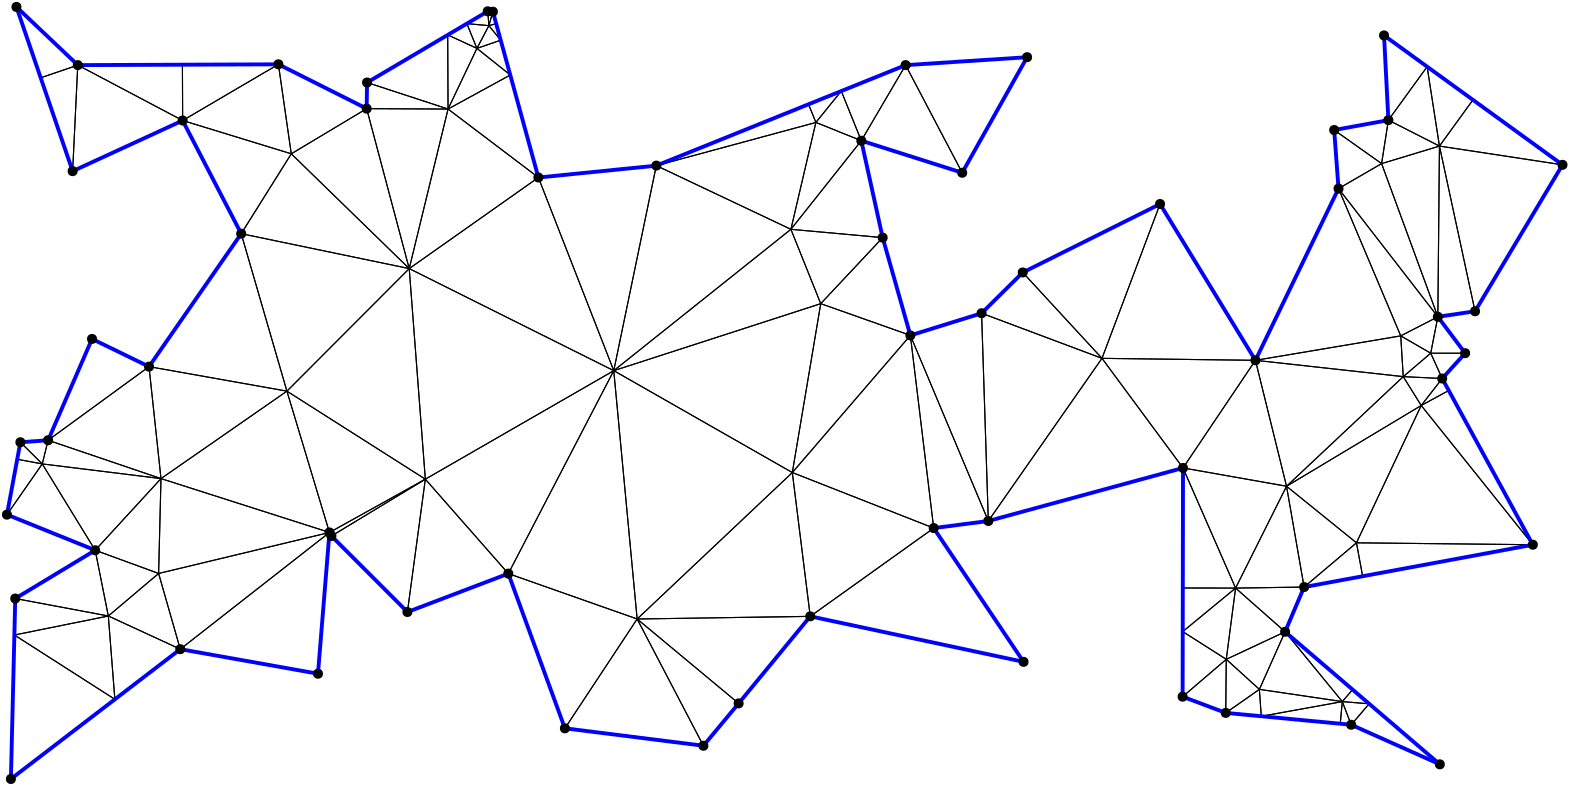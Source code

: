 <?xml version="1.0"?>
<!DOCTYPE ipe SYSTEM "ipe.dtd">
<ipe version="70218" creator="Ipe 7.2.24">
<info created="D:20221020151441" modified="D:20221020151441"/>
<ipestyle name="basic">
<symbol name="mark/disk(sx)" transformations="translations">
<path fill="sym-stroke">
0.6 0 0 0.6 0 0 e
</path>
</symbol>
<anglesize name="22.5 deg" value="22.5"/>
<anglesize name="30 deg" value="30"/>
<anglesize name="45 deg" value="45"/>
<anglesize name="60 deg" value="60"/>
<anglesize name="90 deg" value="90"/>
<arrowsize name="large" value="10"/>
<arrowsize name="small" value="5"/>
<arrowsize name="tiny" value="3"/>
<color name="blue" value="0 0 1"/>
<color name="gray" value="0.745"/>
<color name="green" value="0 1 0"/>
<color name="red" value="1 0 0"/>
<color name="pink" value="1 0.753 0.796"/>
<pen name="heavier" value="0.8"/>
<pen name="fat" value="1.4"/>
<pen name="ultrafat" value="2"/>
<gridsize name="16 pts (~6 mm)" value="16"/>
<gridsize name="32 pts (~12 mm)" value="32"/>
<gridsize name="4 pts" value="4"/>
<gridsize name="8 pts (~3 mm)" value="8"/>
<opacity name="10%" value="0.1"/>
<opacity name="25%" value="0.25"/>
<opacity name="50%" value="0.5"/>
<opacity name="75%" value="0.75"/>
<symbolsize name="large" value="5"/>
<symbolsize name="small" value="2"/>
<symbolsize name="tiny" value="1.1"/>
<textsize name="huge" value="\huge"/>
<textsize name="large" value="\large"/>
<textsize name="small" value="\small"/>
<textsize name="tiny" value="	iny"/>
<tiling name="falling" angle="-60" step="4" width="1"/>
<tiling name="rising" angle="30" step="4" width="1"/>
</ipestyle>
<page>
<layer name="hull"/>
<layer name="constraints"/>
<layer name="triangulation"/>
<layer name="obtuse"/>
<layer name="blub"/>
<layer name="problems"/>
<view layers="hull constraints triangulation obtuse blub" active="triangulation"/>
<path layer="triangulation" stroke="black">
160.819 455.737 m 
116.789 411.619 l 
</path>
<path layer="triangulation" stroke="black">
116.789 411.619 m 
166.621 379.928 l 
</path>
<path layer="triangulation" stroke="black">
166.621 379.928 m 
160.819 455.737 l 
</path>
<path layer="triangulation" stroke="black">
166.621 379.928 m 
160.167 332.117 l 
</path>
<path layer="triangulation" stroke="black">
160.167 332.117 m 
196.494 345.935 l 
</path>
<path layer="triangulation" stroke="black">
196.494 345.935 m 
166.621 379.928 l 
</path>
<path layer="triangulation" stroke="black">
28.7182 385.421 m 
30.8156 393.944 l 
</path>
<path layer="triangulation" stroke="black">
30.8156 393.944 m 
20.8436 393.231 l 
</path>
<path layer="triangulation" stroke="black">
20.8436 393.231 m 
28.7182 385.421 l 
</path>
<path layer="triangulation" stroke="black">
166.621 379.928 m 
132.815 359.469 l 
</path>
<path layer="triangulation" stroke="black">
132.815 359.469 m 
160.167 332.117 l 
</path>
<path layer="triangulation" stroke="black">
160.167 332.117 m 
166.621 379.928 l 
</path>
<path layer="triangulation" stroke="black">
234.453 418.996 m 
207.32 488.535 l 
</path>
<path layer="triangulation" stroke="black">
207.32 488.535 m 
160.819 455.737 l 
</path>
<path layer="triangulation" stroke="black">
160.819 455.737 m 
234.453 418.996 l 
</path>
<path layer="triangulation" stroke="black">
116.789 411.619 m 
67.1422 420.441 l 
</path>
<path layer="triangulation" stroke="black">
67.1422 420.441 m 
71.4524 380.138 l 
</path>
<path layer="triangulation" stroke="black">
71.4524 380.138 m 
116.789 411.619 l 
</path>
<path layer="triangulation" stroke="black">
79.2511 509.049 m 
100.335 468.306 l 
</path>
<path layer="triangulation" stroke="black">
100.335 468.306 m 
118.356 497.064 l 
</path>
<path layer="triangulation" stroke="black">
118.356 497.064 m 
79.2511 509.049 l 
</path>
<path layer="triangulation" stroke="black">
439.281 325.058 m 
454.956 315.083 l 
</path>
<path layer="triangulation" stroke="black">
454.956 315.083 m 
458.311 340.723 l 
</path>
<path layer="triangulation" stroke="black">
458.311 340.723 m 
439.281 325.058 l 
</path>
<path layer="triangulation" stroke="black">
266.725 283.966 m 
242.873 329.595 l 
</path>
<path layer="triangulation" stroke="black">
242.873 329.595 m 
216.865 290.235 l 
</path>
<path layer="triangulation" stroke="black">
216.865 290.235 m 
266.725 283.966 l 
</path>
<path layer="triangulation" stroke="black">
525.136 406.458 m 
535.042 411.859 l 
</path>
<path layer="triangulation" stroke="black">
535.042 411.859 m 
532.693 416.167 l 
</path>
<path layer="triangulation" stroke="black">
532.693 416.167 m 
525.136 406.458 l 
</path>
<path layer="triangulation" stroke="black">
482.975 341.092 m 
476.651 377.382 l 
</path>
<path layer="triangulation" stroke="black">
476.651 377.382 m 
458.311 340.723 l 
</path>
<path layer="triangulation" stroke="black">
458.311 340.723 m 
482.975 341.092 l 
</path>
<path layer="triangulation" stroke="black">
510.874 493.535 m 
493.802 505.63 l 
</path>
<path layer="triangulation" stroke="black">
493.802 505.63 m 
495.369 484.546 l 
</path>
<path layer="triangulation" stroke="black">
495.369 484.546 m 
510.874 493.535 l 
</path>
<path layer="triangulation" stroke="black">
298.226 469.878 m 
331.258 466.882 l 
</path>
<path layer="triangulation" stroke="black">
331.258 466.882 m 
323.566 501.784 l 
</path>
<path layer="triangulation" stroke="black">
323.566 501.784 m 
298.226 469.878 l 
</path>
<path layer="triangulation" stroke="black">
410.213 423.429 m 
465.453 422.72 l 
</path>
<path layer="triangulation" stroke="black">
465.453 422.72 m 
431.121 478.991 l 
</path>
<path layer="triangulation" stroke="black">
431.121 478.991 m 
410.213 423.429 l 
</path>
<path layer="triangulation" stroke="black">
266.725 283.966 m 
279.404 299.209 l 
</path>
<path layer="triangulation" stroke="black">
279.404 299.209 m 
242.873 329.595 l 
</path>
<path layer="triangulation" stroke="black">
242.873 329.595 m 
266.725 283.966 l 
</path>
<path layer="triangulation" stroke="black">
518.668 416.844 m 
532.693 416.167 l 
</path>
<path layer="triangulation" stroke="black">
532.693 416.167 m 
528.559 425.281 l 
</path>
<path layer="triangulation" stroke="black">
528.559 425.281 m 
518.668 416.844 l 
</path>
<path layer="triangulation" stroke="black">
349.635 362.318 m 
305.189 330.55 l 
</path>
<path layer="triangulation" stroke="black">
305.189 330.55 m 
381.973 314.167 l 
</path>
<path layer="triangulation" stroke="black">
381.973 314.167 m 
349.635 362.318 l 
</path>
<path layer="triangulation" stroke="black">
234.453 418.996 m 
196.494 345.935 l 
</path>
<path layer="triangulation" stroke="black">
196.494 345.935 m 
242.873 329.595 l 
</path>
<path layer="triangulation" stroke="black">
242.873 329.595 m 
234.453 418.996 l 
</path>
<path layer="triangulation" stroke="black">
18.6749 323.833 m 
52.4961 330.675 l 
</path>
<path layer="triangulation" stroke="black">
52.4961 330.675 m 
18.9916 336.961 l 
</path>
<path layer="triangulation" stroke="black">
18.9916 336.961 m 
18.6749 323.833 l 
</path>
<path layer="triangulation" stroke="black">
70.6032 345.987 m 
132.103 360.751 l 
</path>
<path layer="triangulation" stroke="black">
132.103 360.751 m 
71.4524 380.138 l 
</path>
<path layer="triangulation" stroke="black">
71.4524 380.138 m 
70.6032 345.987 l 
</path>
<path layer="triangulation" stroke="black">
19.7036 387.095 m 
28.7182 385.421 l 
</path>
<path layer="triangulation" stroke="black">
28.7182 385.421 m 
20.8436 393.231 l 
</path>
<path layer="triangulation" stroke="black">
20.8436 393.231 m 
19.7036 387.095 l 
</path>
<path layer="triangulation" stroke="black">
71.4524 380.138 m 
132.103 360.751 l 
</path>
<path layer="triangulation" stroke="black">
132.103 360.751 m 
116.789 411.619 l 
</path>
<path layer="triangulation" stroke="black">
116.789 411.619 m 
71.4524 380.138 l 
</path>
<path layer="triangulation" stroke="black">
28.1477 524.424 m 
39.6479 490.815 l 
</path>
<path layer="triangulation" stroke="black">
39.6479 490.815 m 
41.4999 528.993 l 
</path>
<path layer="triangulation" stroke="black">
41.4999 528.993 m 
28.1477 524.424 l 
</path>
<path layer="triangulation" stroke="black">
30.8156 393.944 m 
28.7182 385.421 l 
</path>
<path layer="triangulation" stroke="black">
28.7182 385.421 m 
71.4524 380.138 l 
</path>
<path layer="triangulation" stroke="black">
71.4524 380.138 m 
30.8156 393.944 l 
</path>
<path layer="triangulation" stroke="black">
46.6283 430.413 m 
30.8156 393.944 l 
</path>
<path layer="triangulation" stroke="black">
30.8156 393.944 m 
67.1422 420.441 l 
</path>
<path layer="triangulation" stroke="black">
67.1422 420.441 m 
46.6283 430.413 l 
</path>
<path layer="triangulation" stroke="black">
19.419 549.934 m 
28.1477 524.424 l 
</path>
<path layer="triangulation" stroke="black">
28.1477 524.424 m 
41.4999 528.993 l 
</path>
<path layer="triangulation" stroke="black">
41.4999 528.993 m 
19.419 549.934 l 
</path>
<path layer="triangulation" stroke="black">
39.6479 490.815 m 
79.2511 509.049 l 
</path>
<path layer="triangulation" stroke="black">
79.2511 509.049 m 
41.4999 528.993 l 
</path>
<path layer="triangulation" stroke="black">
41.4999 528.993 m 
39.6479 490.815 l 
</path>
<path layer="triangulation" stroke="black">
181.566 543.93 m 
174.672 539.861 l 
</path>
<path layer="triangulation" stroke="black">
174.672 539.861 m 
185.186 535.019 l 
</path>
<path layer="triangulation" stroke="black">
185.186 535.019 m 
181.566 543.93 l 
</path>
<path layer="triangulation" stroke="black">
79.1718 529.142 m 
79.2511 509.049 l 
</path>
<path layer="triangulation" stroke="black">
79.2511 509.049 m 
113.726 529.278 l 
</path>
<path layer="triangulation" stroke="black">
113.726 529.278 m 
79.1718 529.142 l 
</path>
<path layer="triangulation" stroke="black">
118.356 497.064 m 
113.726 529.278 l 
</path>
<path layer="triangulation" stroke="black">
113.726 529.278 m 
79.2511 509.049 l 
</path>
<path layer="triangulation" stroke="black">
79.2511 509.049 m 
118.356 497.064 l 
</path>
<path layer="triangulation" stroke="black">
189.086 548.367 m 
181.566 543.93 l 
</path>
<path layer="triangulation" stroke="black">
181.566 543.93 m 
189.503 543.203 l 
</path>
<path layer="triangulation" stroke="black">
189.503 543.203 m 
189.086 548.367 l 
</path>
<path layer="triangulation" stroke="black">
189.503 543.203 m 
192.119 543.921 l 
</path>
<path layer="triangulation" stroke="black">
192.119 543.921 m 
190.938 548.225 l 
</path>
<path layer="triangulation" stroke="black">
190.938 548.225 m 
189.503 543.203 l 
</path>
<path layer="triangulation" stroke="black">
118.356 497.064 m 
160.819 455.737 l 
</path>
<path layer="triangulation" stroke="black">
160.819 455.737 m 
145.494 513.323 l 
</path>
<path layer="triangulation" stroke="black">
145.494 513.323 m 
118.356 497.064 l 
</path>
<path layer="triangulation" stroke="black">
242.873 329.595 m 
305.189 330.55 l 
</path>
<path layer="triangulation" stroke="black">
305.189 330.55 m 
298.734 382.314 l 
</path>
<path layer="triangulation" stroke="black">
298.734 382.314 m 
242.873 329.595 l 
</path>
<path layer="triangulation" stroke="black">
369.294 364.882 m 
410.213 423.429 l 
</path>
<path layer="triangulation" stroke="black">
410.213 423.429 m 
366.873 439.672 l 
</path>
<path layer="triangulation" stroke="black">
366.873 439.672 m 
369.294 364.882 l 
</path>
<path layer="triangulation" stroke="black">
307.215 508.355 m 
304.574 514.904 l 
</path>
<path layer="triangulation" stroke="black">
304.574 514.904 m 
249.773 492.809 l 
</path>
<path layer="triangulation" stroke="black">
249.773 492.809 m 
307.215 508.355 l 
</path>
<path layer="triangulation" stroke="black">
339.521 528.993 m 
323.566 501.784 l 
</path>
<path layer="triangulation" stroke="black">
323.566 501.784 m 
359.892 490.245 l 
</path>
<path layer="triangulation" stroke="black">
359.892 490.245 m 
339.521 528.993 l 
</path>
<path layer="triangulation" stroke="black">
307.215 508.355 m 
249.773 492.809 l 
</path>
<path layer="triangulation" stroke="black">
249.773 492.809 m 
298.226 469.878 l 
</path>
<path layer="triangulation" stroke="black">
298.226 469.878 m 
307.215 508.355 l 
</path>
<path layer="triangulation" stroke="black">
339.521 528.993 m 
359.892 490.245 l 
</path>
<path layer="triangulation" stroke="black">
359.892 490.245 m 
383.255 531.842 l 
</path>
<path layer="triangulation" stroke="black">
383.255 531.842 m 
339.521 528.993 l 
</path>
<path layer="triangulation" stroke="black">
510.874 493.535 m 
513.319 509.192 l 
</path>
<path layer="triangulation" stroke="black">
513.319 509.192 m 
493.802 505.63 l 
</path>
<path layer="triangulation" stroke="black">
493.802 505.63 m 
510.874 493.535 l 
</path>
<path layer="triangulation" stroke="black">
431.121 478.991 m 
381.688 454.345 l 
</path>
<path layer="triangulation" stroke="black">
381.688 454.345 m 
410.213 423.429 l 
</path>
<path layer="triangulation" stroke="black">
410.213 423.429 m 
431.121 478.991 l 
</path>
<path layer="triangulation" stroke="black">
527.266 528.428 m 
513.319 509.192 l 
</path>
<path layer="triangulation" stroke="black">
513.319 509.192 m 
531.7 499.843 l 
</path>
<path layer="triangulation" stroke="black">
531.7 499.843 m 
527.266 528.428 l 
</path>
<path layer="triangulation" stroke="black">
528.559 425.281 m 
532.693 416.167 l 
</path>
<path layer="triangulation" stroke="black">
532.693 416.167 m 
540.955 425.284 l 
</path>
<path layer="triangulation" stroke="black">
540.955 425.284 m 
528.559 425.281 l 
</path>
<path layer="triangulation" stroke="black">
517.766 431.522 m 
495.369 484.546 l 
</path>
<path layer="triangulation" stroke="black">
495.369 484.546 m 
465.453 422.72 l 
</path>
<path layer="triangulation" stroke="black">
465.453 422.72 m 
517.766 431.522 l 
</path>
<path layer="triangulation" stroke="black">
531.7 499.843 m 
513.319 509.192 l 
</path>
<path layer="triangulation" stroke="black">
513.319 509.192 m 
510.874 493.535 l 
</path>
<path layer="triangulation" stroke="black">
510.874 493.535 m 
531.7 499.843 l 
</path>
<path layer="triangulation" stroke="black">
540.955 425.284 m 
531.126 438.39 l 
</path>
<path layer="triangulation" stroke="black">
531.126 438.39 m 
528.559 425.281 l 
</path>
<path layer="triangulation" stroke="black">
528.559 425.281 m 
540.955 425.284 l 
</path>
<path layer="triangulation" stroke="black">
544.517 440.385 m 
531.7 499.843 l 
</path>
<path layer="triangulation" stroke="black">
531.7 499.843 m 
531.126 438.39 l 
</path>
<path layer="triangulation" stroke="black">
531.126 438.39 m 
544.517 440.385 l 
</path>
<path layer="triangulation" stroke="black">
439.383 383.972 m 
410.213 423.429 l 
</path>
<path layer="triangulation" stroke="black">
410.213 423.429 m 
369.294 364.882 l 
</path>
<path layer="triangulation" stroke="black">
369.294 364.882 m 
439.383 383.972 l 
</path>
<path layer="triangulation" stroke="black">
366.873 439.672 m 
341.23 431.695 l 
</path>
<path layer="triangulation" stroke="black">
341.23 431.695 m 
369.294 364.882 l 
</path>
<path layer="triangulation" stroke="black">
369.294 364.882 m 
366.873 439.672 l 
</path>
<path layer="triangulation" stroke="black">
234.453 418.996 m 
298.226 469.878 l 
</path>
<path layer="triangulation" stroke="black">
298.226 469.878 m 
249.773 492.809 l 
</path>
<path layer="triangulation" stroke="black">
249.773 492.809 m 
234.453 418.996 l 
</path>
<path layer="triangulation" stroke="black">
369.294 364.882 m 
341.23 431.695 l 
</path>
<path layer="triangulation" stroke="black">
341.23 431.695 m 
349.635 362.318 l 
</path>
<path layer="triangulation" stroke="black">
349.635 362.318 m 
369.294 364.882 l 
</path>
<path layer="triangulation" stroke="black">
454.956 315.083 m 
476.137 324.994 l 
</path>
<path layer="triangulation" stroke="black">
476.137 324.994 m 
458.311 340.723 l 
</path>
<path layer="triangulation" stroke="black">
458.311 340.723 m 
454.956 315.083 l 
</path>
<path layer="triangulation" stroke="black">
504.051 344.993 m 
565.316 356.335 l 
</path>
<path layer="triangulation" stroke="black">
565.316 356.335 m 
501.824 357.02 l 
</path>
<path layer="triangulation" stroke="black">
501.824 357.02 m 
504.051 344.993 l 
</path>
<path layer="triangulation" stroke="black">
454.769 295.79 m 
466.875 304.257 l 
</path>
<path layer="triangulation" stroke="black">
466.875 304.257 m 
454.956 315.083 l 
</path>
<path layer="triangulation" stroke="black">
454.956 315.083 m 
454.769 295.79 l 
</path>
<path layer="triangulation" stroke="black">
341.23 431.695 m 
308.965 443.117 l 
</path>
<path layer="triangulation" stroke="black">
308.965 443.117 m 
298.734 382.314 l 
</path>
<path layer="triangulation" stroke="black">
298.734 382.314 m 
341.23 431.695 l 
</path>
<path layer="triangulation" stroke="black">
242.873 329.595 m 
279.404 299.209 l 
</path>
<path layer="triangulation" stroke="black">
279.404 299.209 m 
305.189 330.55 l 
</path>
<path layer="triangulation" stroke="black">
305.189 330.55 m 
242.873 329.595 l 
</path>
<path layer="triangulation" stroke="black">
439.383 383.972 m 
458.311 340.723 l 
</path>
<path layer="triangulation" stroke="black">
458.311 340.723 m 
476.651 377.382 l 
</path>
<path layer="triangulation" stroke="black">
476.651 377.382 m 
439.383 383.972 l 
</path>
<path layer="triangulation" stroke="black">
506.398 299.068 m 
499.928 291.517 l 
</path>
<path layer="triangulation" stroke="black">
499.928 291.517 m 
531.838 277.271 l 
</path>
<path layer="triangulation" stroke="black">
531.838 277.271 m 
506.398 299.068 l 
</path>
<path layer="triangulation" stroke="black">
30.8156 393.944 m 
71.4524 380.138 l 
</path>
<path layer="triangulation" stroke="black">
71.4524 380.138 m 
67.1422 420.441 l 
</path>
<path layer="triangulation" stroke="black">
67.1422 420.441 m 
30.8156 393.944 l 
</path>
<path layer="triangulation" stroke="black">
52.4961 330.675 m 
18.6749 323.833 l 
</path>
<path layer="triangulation" stroke="black">
18.6749 323.833 m 
54.8497 300.681 l 
</path>
<path layer="triangulation" stroke="black">
54.8497 300.681 m 
52.4961 330.675 l 
</path>
<path layer="triangulation" stroke="black">
52.4961 330.675 m 
54.8497 300.681 l 
</path>
<path layer="triangulation" stroke="black">
54.8497 300.681 m 
78.3963 318.726 l 
</path>
<path layer="triangulation" stroke="black">
78.3963 318.726 m 
52.4961 330.675 l 
</path>
<path layer="triangulation" stroke="black">
18.6749 323.833 m 
17.4246 272 l 
</path>
<path layer="triangulation" stroke="black">
17.4246 272 m 
54.8497 300.681 l 
</path>
<path layer="triangulation" stroke="black">
54.8497 300.681 m 
18.6749 323.833 l 
</path>
<path layer="triangulation" stroke="black">
16 367.162 m 
28.7182 385.421 l 
</path>
<path layer="triangulation" stroke="black">
28.7182 385.421 m 
19.7036 387.095 l 
</path>
<path layer="triangulation" stroke="black">
19.7036 387.095 m 
16 367.162 l 
</path>
<path layer="triangulation" stroke="black">
207.32 488.535 m 
234.453 418.996 l 
</path>
<path layer="triangulation" stroke="black">
234.453 418.996 m 
249.773 492.809 l 
</path>
<path layer="triangulation" stroke="black">
249.773 492.809 m 
207.32 488.535 l 
</path>
<path layer="triangulation" stroke="black">
308.965 443.117 m 
331.258 466.882 l 
</path>
<path layer="triangulation" stroke="black">
331.258 466.882 m 
298.226 469.878 l 
</path>
<path layer="triangulation" stroke="black">
298.226 469.878 m 
308.965 443.117 l 
</path>
<path layer="triangulation" stroke="black">
145.494 513.323 m 
174.797 513.177 l 
</path>
<path layer="triangulation" stroke="black">
174.797 513.177 m 
145.636 522.725 l 
</path>
<path layer="triangulation" stroke="black">
145.636 522.725 m 
145.494 513.323 l 
</path>
<path layer="triangulation" stroke="black">
531.126 438.39 m 
510.874 493.535 l 
</path>
<path layer="triangulation" stroke="black">
510.874 493.535 m 
495.369 484.546 l 
</path>
<path layer="triangulation" stroke="black">
495.369 484.546 m 
531.126 438.39 l 
</path>
<path layer="triangulation" stroke="black">
544.517 440.385 m 
576 493.094 l 
</path>
<path layer="triangulation" stroke="black">
576 493.094 m 
531.7 499.843 l 
</path>
<path layer="triangulation" stroke="black">
531.7 499.843 m 
544.517 440.385 l 
</path>
<path layer="triangulation" stroke="black">
511.752 539.677 m 
513.319 509.192 l 
</path>
<path layer="triangulation" stroke="black">
513.319 509.192 m 
527.266 528.428 l 
</path>
<path layer="triangulation" stroke="black">
527.266 528.428 m 
511.752 539.677 l 
</path>
<path layer="triangulation" stroke="black">
339.521 528.993 m 
316.36 519.655 l 
</path>
<path layer="triangulation" stroke="black">
316.36 519.655 m 
323.566 501.784 l 
</path>
<path layer="triangulation" stroke="black">
323.566 501.784 m 
339.521 528.993 l 
</path>
<path layer="triangulation" stroke="black">
349.635 362.318 m 
341.23 431.695 l 
</path>
<path layer="triangulation" stroke="black">
341.23 431.695 m 
298.734 382.314 l 
</path>
<path layer="triangulation" stroke="black">
298.734 382.314 m 
349.635 362.318 l 
</path>
<path layer="triangulation" stroke="black">
341.23 431.695 m 
331.258 466.882 l 
</path>
<path layer="triangulation" stroke="black">
331.258 466.882 m 
308.965 443.117 l 
</path>
<path layer="triangulation" stroke="black">
308.965 443.117 m 
341.23 431.695 l 
</path>
<path layer="triangulation" stroke="black">
495.369 484.546 m 
517.766 431.522 l 
</path>
<path layer="triangulation" stroke="black">
517.766 431.522 m 
531.126 438.39 l 
</path>
<path layer="triangulation" stroke="black">
531.126 438.39 m 
495.369 484.546 l 
</path>
<path layer="triangulation" stroke="black">
465.453 422.72 m 
476.651 377.382 l 
</path>
<path layer="triangulation" stroke="black">
476.651 377.382 m 
518.668 416.844 l 
</path>
<path layer="triangulation" stroke="black">
518.668 416.844 m 
465.453 422.72 l 
</path>
<path layer="triangulation" stroke="black">
517.766 431.522 m 
528.559 425.281 l 
</path>
<path layer="triangulation" stroke="black">
528.559 425.281 m 
531.126 438.39 l 
</path>
<path layer="triangulation" stroke="black">
531.126 438.39 m 
517.766 431.522 l 
</path>
<path layer="triangulation" stroke="black">
517.766 431.522 m 
518.668 416.844 l 
</path>
<path layer="triangulation" stroke="black">
518.668 416.844 m 
528.559 425.281 l 
</path>
<path layer="triangulation" stroke="black">
528.559 425.281 m 
517.766 431.522 l 
</path>
<path layer="triangulation" stroke="black">
439.383 383.972 m 
476.651 377.382 l 
</path>
<path layer="triangulation" stroke="black">
476.651 377.382 m 
465.453 422.72 l 
</path>
<path layer="triangulation" stroke="black">
465.453 422.72 m 
439.383 383.972 l 
</path>
<path layer="triangulation" stroke="black">
70.6032 345.987 m 
52.4961 330.675 l 
</path>
<path layer="triangulation" stroke="black">
52.4961 330.675 m 
78.3963 318.726 l 
</path>
<path layer="triangulation" stroke="black">
78.3963 318.726 m 
70.6032 345.987 l 
</path>
<path layer="triangulation" stroke="black">
47.768 354.34 m 
18.9916 336.961 l 
</path>
<path layer="triangulation" stroke="black">
18.9916 336.961 m 
52.4961 330.675 l 
</path>
<path layer="triangulation" stroke="black">
52.4961 330.675 m 
47.768 354.34 l 
</path>
<path layer="triangulation" stroke="black">
47.768 354.34 m 
70.6032 345.987 l 
</path>
<path layer="triangulation" stroke="black">
70.6032 345.987 m 
71.4524 380.138 l 
</path>
<path layer="triangulation" stroke="black">
71.4524 380.138 m 
47.768 354.34 l 
</path>
<path layer="triangulation" stroke="black">
47.768 354.34 m 
52.4961 330.675 l 
</path>
<path layer="triangulation" stroke="black">
52.4961 330.675 m 
70.6032 345.987 l 
</path>
<path layer="triangulation" stroke="black">
70.6032 345.987 m 
47.768 354.34 l 
</path>
<path layer="triangulation" stroke="black">
160.819 455.737 m 
166.621 379.928 l 
</path>
<path layer="triangulation" stroke="black">
166.621 379.928 m 
234.453 418.996 l 
</path>
<path layer="triangulation" stroke="black">
234.453 418.996 m 
160.819 455.737 l 
</path>
<path layer="triangulation" stroke="black">
132.103 360.751 m 
132.815 359.469 l 
</path>
<path layer="triangulation" stroke="black">
132.815 359.469 m 
166.621 379.928 l 
</path>
<path layer="triangulation" stroke="black">
166.621 379.928 m 
132.103 360.751 l 
</path>
<path layer="triangulation" stroke="black">
298.734 382.314 m 
234.453 418.996 l 
</path>
<path layer="triangulation" stroke="black">
234.453 418.996 m 
242.873 329.595 l 
</path>
<path layer="triangulation" stroke="black">
242.873 329.595 m 
298.734 382.314 l 
</path>
<path layer="triangulation" stroke="black">
196.494 345.935 m 
216.865 290.235 l 
</path>
<path layer="triangulation" stroke="black">
216.865 290.235 m 
242.873 329.595 l 
</path>
<path layer="triangulation" stroke="black">
242.873 329.595 m 
196.494 345.935 l 
</path>
<path layer="triangulation" stroke="black">
196.494 345.935 m 
234.453 418.996 l 
</path>
<path layer="triangulation" stroke="black">
234.453 418.996 m 
166.621 379.928 l 
</path>
<path layer="triangulation" stroke="black">
166.621 379.928 m 
196.494 345.935 l 
</path>
<path layer="triangulation" stroke="black">
308.965 443.117 m 
298.226 469.878 l 
</path>
<path layer="triangulation" stroke="black">
298.226 469.878 m 
234.453 418.996 l 
</path>
<path layer="triangulation" stroke="black">
234.453 418.996 m 
308.965 443.117 l 
</path>
<path layer="triangulation" stroke="black">
349.635 362.318 m 
298.734 382.314 l 
</path>
<path layer="triangulation" stroke="black">
298.734 382.314 m 
305.189 330.55 l 
</path>
<path layer="triangulation" stroke="black">
305.189 330.55 m 
349.635 362.318 l 
</path>
<path layer="triangulation" stroke="black">
308.965 443.117 m 
234.453 418.996 l 
</path>
<path layer="triangulation" stroke="black">
234.453 418.996 m 
298.734 382.314 l 
</path>
<path layer="triangulation" stroke="black">
298.734 382.314 m 
308.965 443.117 l 
</path>
<path layer="triangulation" stroke="black">
174.797 513.177 m 
160.819 455.737 l 
</path>
<path layer="triangulation" stroke="black">
160.819 455.737 m 
207.32 488.535 l 
</path>
<path layer="triangulation" stroke="black">
207.32 488.535 m 
174.797 513.177 l 
</path>
<path layer="triangulation" stroke="black">
100.335 468.306 m 
67.1422 420.441 l 
</path>
<path layer="triangulation" stroke="black">
67.1422 420.441 m 
116.789 411.619 l 
</path>
<path layer="triangulation" stroke="black">
116.789 411.619 m 
100.335 468.306 l 
</path>
<path layer="triangulation" stroke="black">
166.621 379.928 m 
116.789 411.619 l 
</path>
<path layer="triangulation" stroke="black">
116.789 411.619 m 
132.103 360.751 l 
</path>
<path layer="triangulation" stroke="black">
132.103 360.751 m 
166.621 379.928 l 
</path>
<path layer="triangulation" stroke="black">
160.819 455.737 m 
100.335 468.306 l 
</path>
<path layer="triangulation" stroke="black">
100.335 468.306 m 
116.789 411.619 l 
</path>
<path layer="triangulation" stroke="black">
116.789 411.619 m 
160.819 455.737 l 
</path>
<path layer="triangulation" stroke="black">
47.768 354.34 m 
28.7182 385.421 l 
</path>
<path layer="triangulation" stroke="black">
28.7182 385.421 m 
16 367.162 l 
</path>
<path layer="triangulation" stroke="black">
16 367.162 m 
47.768 354.34 l 
</path>
<path layer="triangulation" stroke="black">
47.768 354.34 m 
71.4524 380.138 l 
</path>
<path layer="triangulation" stroke="black">
71.4524 380.138 m 
28.7182 385.421 l 
</path>
<path layer="triangulation" stroke="black">
28.7182 385.421 m 
47.768 354.34 l 
</path>
<path layer="triangulation" stroke="black">
160.819 455.737 m 
118.356 497.064 l 
</path>
<path layer="triangulation" stroke="black">
118.356 497.064 m 
100.335 468.306 l 
</path>
<path layer="triangulation" stroke="black">
100.335 468.306 m 
160.819 455.737 l 
</path>
<path layer="triangulation" stroke="black">
145.494 513.323 m 
113.726 529.278 l 
</path>
<path layer="triangulation" stroke="black">
113.726 529.278 m 
118.356 497.064 l 
</path>
<path layer="triangulation" stroke="black">
118.356 497.064 m 
145.494 513.323 l 
</path>
<path layer="triangulation" stroke="black">
160.819 455.737 m 
174.797 513.177 l 
</path>
<path layer="triangulation" stroke="black">
174.797 513.177 m 
145.494 513.323 l 
</path>
<path layer="triangulation" stroke="black">
145.494 513.323 m 
160.819 455.737 l 
</path>
<path layer="triangulation" stroke="black">
193.753 537.966 m 
192.119 543.921 l 
</path>
<path layer="triangulation" stroke="black">
192.119 543.921 m 
189.503 543.203 l 
</path>
<path layer="triangulation" stroke="black">
189.503 543.203 m 
193.753 537.966 l 
</path>
<path layer="triangulation" stroke="black">
174.797 513.177 m 
174.672 539.861 l 
</path>
<path layer="triangulation" stroke="black">
174.672 539.861 m 
145.636 522.725 l 
</path>
<path layer="triangulation" stroke="black">
145.636 522.725 m 
174.797 513.177 l 
</path>
<path layer="triangulation" stroke="black">
41.4999 528.993 m 
79.2511 509.049 l 
</path>
<path layer="triangulation" stroke="black">
79.2511 509.049 m 
79.1718 529.142 l 
</path>
<path layer="triangulation" stroke="black">
79.1718 529.142 m 
41.4999 528.993 l 
</path>
<path layer="triangulation" stroke="black">
190.938 548.225 m 
189.086 548.367 l 
</path>
<path layer="triangulation" stroke="black">
189.086 548.367 m 
189.503 543.203 l 
</path>
<path layer="triangulation" stroke="black">
189.503 543.203 m 
190.938 548.225 l 
</path>
<path layer="triangulation" stroke="black">
185.186 535.019 m 
193.753 537.966 l 
</path>
<path layer="triangulation" stroke="black">
193.753 537.966 m 
189.503 543.203 l 
</path>
<path layer="triangulation" stroke="black">
189.503 543.203 m 
185.186 535.019 l 
</path>
<path layer="triangulation" stroke="black">
181.566 543.93 m 
185.186 535.019 l 
</path>
<path layer="triangulation" stroke="black">
185.186 535.019 m 
189.503 543.203 l 
</path>
<path layer="triangulation" stroke="black">
189.503 543.203 m 
181.566 543.93 l 
</path>
<path layer="triangulation" stroke="black">
197.193 525.435 m 
193.753 537.966 l 
</path>
<path layer="triangulation" stroke="black">
193.753 537.966 m 
185.186 535.019 l 
</path>
<path layer="triangulation" stroke="black">
185.186 535.019 m 
197.193 525.435 l 
</path>
<path layer="triangulation" stroke="black">
174.797 513.177 m 
185.186 535.019 l 
</path>
<path layer="triangulation" stroke="black">
185.186 535.019 m 
174.672 539.861 l 
</path>
<path layer="triangulation" stroke="black">
174.672 539.861 m 
174.797 513.177 l 
</path>
<path layer="triangulation" stroke="black">
174.797 513.177 m 
197.193 525.435 l 
</path>
<path layer="triangulation" stroke="black">
197.193 525.435 m 
185.186 535.019 l 
</path>
<path layer="triangulation" stroke="black">
185.186 535.019 m 
174.797 513.177 l 
</path>
<path layer="triangulation" stroke="black">
207.32 488.535 m 
197.193 525.435 l 
</path>
<path layer="triangulation" stroke="black">
197.193 525.435 m 
174.797 513.177 l 
</path>
<path layer="triangulation" stroke="black">
174.797 513.177 m 
207.32 488.535 l 
</path>
<path layer="triangulation" stroke="black">
482.975 341.092 m 
501.824 357.02 l 
</path>
<path layer="triangulation" stroke="black">
501.824 357.02 m 
476.651 377.382 l 
</path>
<path layer="triangulation" stroke="black">
476.651 377.382 m 
482.975 341.092 l 
</path>
<path layer="triangulation" stroke="black">
482.975 341.092 m 
504.051 344.993 l 
</path>
<path layer="triangulation" stroke="black">
504.051 344.993 m 
501.824 357.02 l 
</path>
<path layer="triangulation" stroke="black">
501.824 357.02 m 
482.975 341.092 l 
</path>
<path layer="triangulation" stroke="black">
366.873 439.672 m 
410.213 423.429 l 
</path>
<path layer="triangulation" stroke="black">
410.213 423.429 m 
381.688 454.345 l 
</path>
<path layer="triangulation" stroke="black">
381.688 454.345 m 
366.873 439.672 l 
</path>
<path layer="triangulation" stroke="black">
439.383 383.972 m 
465.453 422.72 l 
</path>
<path layer="triangulation" stroke="black">
465.453 422.72 m 
410.213 423.429 l 
</path>
<path layer="triangulation" stroke="black">
410.213 423.429 m 
439.383 383.972 l 
</path>
<path layer="triangulation" stroke="black">
323.566 501.784 m 
307.215 508.355 l 
</path>
<path layer="triangulation" stroke="black">
307.215 508.355 m 
298.226 469.878 l 
</path>
<path layer="triangulation" stroke="black">
298.226 469.878 m 
323.566 501.784 l 
</path>
<path layer="triangulation" stroke="black">
323.566 501.784 m 
316.36 519.655 l 
</path>
<path layer="triangulation" stroke="black">
316.36 519.655 m 
307.215 508.355 l 
</path>
<path layer="triangulation" stroke="black">
307.215 508.355 m 
323.566 501.784 l 
</path>
<path layer="triangulation" stroke="black">
307.215 508.355 m 
316.36 519.655 l 
</path>
<path layer="triangulation" stroke="black">
316.36 519.655 m 
304.574 514.904 l 
</path>
<path layer="triangulation" stroke="black">
304.574 514.904 m 
307.215 508.355 l 
</path>
<path layer="triangulation" stroke="black">
531.126 438.39 m 
531.7 499.843 l 
</path>
<path layer="triangulation" stroke="black">
531.7 499.843 m 
510.874 493.535 l 
</path>
<path layer="triangulation" stroke="black">
510.874 493.535 m 
531.126 438.39 l 
</path>
<path layer="triangulation" stroke="black">
543.757 516.472 m 
527.266 528.428 l 
</path>
<path layer="triangulation" stroke="black">
527.266 528.428 m 
531.7 499.843 l 
</path>
<path layer="triangulation" stroke="black">
531.7 499.843 m 
543.757 516.472 l 
</path>
<path layer="triangulation" stroke="black">
576 493.094 m 
543.757 516.472 l 
</path>
<path layer="triangulation" stroke="black">
543.757 516.472 m 
531.7 499.843 l 
</path>
<path layer="triangulation" stroke="black">
531.7 499.843 m 
576 493.094 l 
</path>
<path layer="triangulation" stroke="black">
465.453 422.72 m 
518.668 416.844 l 
</path>
<path layer="triangulation" stroke="black">
518.668 416.844 m 
517.766 431.522 l 
</path>
<path layer="triangulation" stroke="black">
517.766 431.522 m 
465.453 422.72 l 
</path>
<path layer="triangulation" stroke="black">
476.651 377.382 m 
501.824 357.02 l 
</path>
<path layer="triangulation" stroke="black">
501.824 357.02 m 
525.136 406.458 l 
</path>
<path layer="triangulation" stroke="black">
525.136 406.458 m 
476.651 377.382 l 
</path>
<path layer="triangulation" stroke="black">
518.668 416.844 m 
525.136 406.458 l 
</path>
<path layer="triangulation" stroke="black">
525.136 406.458 m 
532.693 416.167 l 
</path>
<path layer="triangulation" stroke="black">
532.693 416.167 m 
518.668 416.844 l 
</path>
<path layer="triangulation" stroke="black">
525.136 406.458 m 
565.316 356.335 l 
</path>
<path layer="triangulation" stroke="black">
565.316 356.335 m 
535.042 411.859 l 
</path>
<path layer="triangulation" stroke="black">
535.042 411.859 m 
525.136 406.458 l 
</path>
<path layer="triangulation" stroke="black">
476.651 377.382 m 
525.136 406.458 l 
</path>
<path layer="triangulation" stroke="black">
525.136 406.458 m 
518.668 416.844 l 
</path>
<path layer="triangulation" stroke="black">
518.668 416.844 m 
476.651 377.382 l 
</path>
<path layer="triangulation" stroke="black">
501.824 357.02 m 
565.316 356.335 l 
</path>
<path layer="triangulation" stroke="black">
565.316 356.335 m 
525.136 406.458 l 
</path>
<path layer="triangulation" stroke="black">
525.136 406.458 m 
501.824 357.02 l 
</path>
<path layer="triangulation" stroke="black">
467.555 294.58 m 
466.875 304.257 l 
</path>
<path layer="triangulation" stroke="black">
466.875 304.257 m 
454.769 295.79 l 
</path>
<path layer="triangulation" stroke="black">
454.769 295.79 m 
467.555 294.58 l 
</path>
<path layer="triangulation" stroke="black">
467.555 294.58 m 
496.735 299.856 l 
</path>
<path layer="triangulation" stroke="black">
496.735 299.856 m 
466.875 304.257 l 
</path>
<path layer="triangulation" stroke="black">
466.875 304.257 m 
467.555 294.58 l 
</path>
<path layer="triangulation" stroke="black">
439.281 325.058 m 
458.311 340.723 l 
</path>
<path layer="triangulation" stroke="black">
458.311 340.723 m 
439.309 340.756 l 
</path>
<path layer="triangulation" stroke="black">
439.309 340.756 m 
439.281 325.058 l 
</path>
<path layer="triangulation" stroke="black">
476.137 324.994 m 
482.975 341.092 l 
</path>
<path layer="triangulation" stroke="black">
482.975 341.092 m 
458.311 340.723 l 
</path>
<path layer="triangulation" stroke="black">
458.311 340.723 m 
476.137 324.994 l 
</path>
<path layer="triangulation" stroke="black">
454.769 295.79 m 
454.956 315.083 l 
</path>
<path layer="triangulation" stroke="black">
454.956 315.083 m 
439.241 301.631 l 
</path>
<path layer="triangulation" stroke="black">
439.241 301.631 m 
454.769 295.79 l 
</path>
<path layer="triangulation" stroke="black">
466.875 304.257 m 
476.137 324.994 l 
</path>
<path layer="triangulation" stroke="black">
476.137 324.994 m 
454.956 315.083 l 
</path>
<path layer="triangulation" stroke="black">
454.956 315.083 m 
466.875 304.257 l 
</path>
<path layer="triangulation" stroke="black">
458.311 340.723 m 
439.383 383.972 l 
</path>
<path layer="triangulation" stroke="black">
439.383 383.972 m 
439.309 340.756 l 
</path>
<path layer="triangulation" stroke="black">
439.309 340.756 m 
458.311 340.723 l 
</path>
<path layer="triangulation" stroke="black">
439.241 301.631 m 
454.956 315.083 l 
</path>
<path layer="triangulation" stroke="black">
454.956 315.083 m 
439.281 325.058 l 
</path>
<path layer="triangulation" stroke="black">
439.281 325.058 m 
439.241 301.631 l 
</path>
<path layer="triangulation" stroke="black">
467.555 294.58 m 
495.981 291.89 l 
</path>
<path layer="triangulation" stroke="black">
495.981 291.89 m 
496.735 299.856 l 
</path>
<path layer="triangulation" stroke="black">
496.735 299.856 m 
467.555 294.58 l 
</path>
<path layer="triangulation" stroke="black">
499.928 291.517 m 
496.735 299.856 l 
</path>
<path layer="triangulation" stroke="black">
496.735 299.856 m 
495.981 291.89 l 
</path>
<path layer="triangulation" stroke="black">
495.981 291.89 m 
499.928 291.517 l 
</path>
<path layer="triangulation" stroke="black">
476.137 324.994 m 
496.735 299.856 l 
</path>
<path layer="triangulation" stroke="black">
496.735 299.856 m 
500.436 304.176 l 
</path>
<path layer="triangulation" stroke="black">
500.436 304.176 m 
476.137 324.994 l 
</path>
<path layer="triangulation" stroke="black">
476.137 324.994 m 
466.875 304.257 l 
</path>
<path layer="triangulation" stroke="black">
466.875 304.257 m 
496.735 299.856 l 
</path>
<path layer="triangulation" stroke="black">
496.735 299.856 m 
476.137 324.994 l 
</path>
<path layer="triangulation" stroke="black">
496.735 299.856 m 
499.928 291.517 l 
</path>
<path layer="triangulation" stroke="black">
499.928 291.517 m 
506.398 299.068 l 
</path>
<path layer="triangulation" stroke="black">
506.398 299.068 m 
496.735 299.856 l 
</path>
<path layer="triangulation" stroke="black">
500.436 304.176 m 
496.735 299.856 l 
</path>
<path layer="triangulation" stroke="black">
496.735 299.856 m 
506.398 299.068 l 
</path>
<path layer="triangulation" stroke="black">
506.398 299.068 m 
500.436 304.176 l 
</path>
<path layer="triangulation" stroke="black">
127.972 309.894 m 
132.103 360.751 l 
</path>
<path layer="triangulation" stroke="black">
132.103 360.751 m 
78.3963 318.726 l 
</path>
<path layer="triangulation" stroke="black">
78.3963 318.726 m 
127.972 309.894 l 
</path>
<path layer="triangulation" stroke="black">
78.3963 318.726 m 
132.103 360.751 l 
</path>
<path layer="triangulation" stroke="black">
132.103 360.751 m 
70.6032 345.987 l 
</path>
<path layer="triangulation" stroke="black">
70.6032 345.987 m 
78.3963 318.726 l 
</path>
<path layer="hull" stroke="blue" pen="fat">
383.255 531.842 m 
339.521 528.993 l 
</path>
<path layer="hull" stroke="blue" pen="fat">
339.521 528.993 m 
249.773 492.809 l 
</path>
<path layer="hull" stroke="blue" pen="fat">
249.773 492.809 m 
207.32 488.535 l 
</path>
<path layer="hull" stroke="blue" pen="fat">
207.32 488.535 m 
190.938 548.225 l 
</path>
<path layer="hull" stroke="blue" pen="fat">
190.938 548.225 m 
189.086 548.367 l 
</path>
<path layer="hull" stroke="blue" pen="fat">
189.086 548.367 m 
145.636 522.725 l 
</path>
<path layer="hull" stroke="blue" pen="fat">
145.636 522.725 m 
145.494 513.323 l 
</path>
<path layer="hull" stroke="blue" pen="fat">
145.494 513.323 m 
113.726 529.278 l 
</path>
<path layer="hull" stroke="blue" pen="fat">
113.726 529.278 m 
41.4999 528.993 l 
</path>
<path layer="hull" stroke="blue" pen="fat">
41.4999 528.993 m 
19.419 549.934 l 
</path>
<path layer="hull" stroke="blue" pen="fat">
19.419 549.934 m 
39.6479 490.815 l 
</path>
<path layer="hull" stroke="blue" pen="fat">
39.6479 490.815 m 
79.2511 509.049 l 
</path>
<path layer="hull" stroke="blue" pen="fat">
79.2511 509.049 m 
100.335 468.306 l 
</path>
<path layer="hull" stroke="blue" pen="fat">
100.335 468.306 m 
67.1422 420.441 l 
</path>
<path layer="hull" stroke="blue" pen="fat">
67.1422 420.441 m 
46.6283 430.413 l 
</path>
<path layer="hull" stroke="blue" pen="fat">
46.6283 430.413 m 
30.8156 393.944 l 
</path>
<path layer="hull" stroke="blue" pen="fat">
30.8156 393.944 m 
20.8436 393.231 l 
</path>
<path layer="hull" stroke="blue" pen="fat">
20.8436 393.231 m 
16 367.162 l 
</path>
<path layer="hull" stroke="blue" pen="fat">
16 367.162 m 
47.768 354.34 l 
</path>
<path layer="hull" stroke="blue" pen="fat">
47.768 354.34 m 
18.9916 336.961 l 
</path>
<path layer="hull" stroke="blue" pen="fat">
18.9916 336.961 m 
17.4246 272 l 
</path>
<path layer="hull" stroke="blue" pen="fat">
17.4246 272 m 
78.3963 318.726 l 
</path>
<path layer="hull" stroke="blue" pen="fat">
78.3963 318.726 m 
127.972 309.894 l 
</path>
<path layer="hull" stroke="blue" pen="fat">
127.972 309.894 m 
132.103 360.751 l 
</path>
<path layer="hull" stroke="blue" pen="fat">
132.103 360.751 m 
132.815 359.469 l 
</path>
<path layer="hull" stroke="blue" pen="fat">
132.815 359.469 m 
160.167 332.117 l 
</path>
<path layer="hull" stroke="blue" pen="fat">
160.167 332.117 m 
196.494 345.935 l 
</path>
<path layer="hull" stroke="blue" pen="fat">
196.494 345.935 m 
216.865 290.235 l 
</path>
<path layer="hull" stroke="blue" pen="fat">
216.865 290.235 m 
266.725 283.966 l 
</path>
<path layer="hull" stroke="blue" pen="fat">
266.725 283.966 m 
279.404 299.209 l 
</path>
<path layer="hull" stroke="blue" pen="fat">
279.404 299.209 m 
305.189 330.55 l 
</path>
<path layer="hull" stroke="blue" pen="fat">
305.189 330.55 m 
381.973 314.167 l 
</path>
<path layer="hull" stroke="blue" pen="fat">
381.973 314.167 m 
349.635 362.318 l 
</path>
<path layer="hull" stroke="blue" pen="fat">
349.635 362.318 m 
369.294 364.882 l 
</path>
<path layer="hull" stroke="blue" pen="fat">
369.294 364.882 m 
439.383 383.972 l 
</path>
<path layer="hull" stroke="blue" pen="fat">
439.383 383.972 m 
439.241 301.631 l 
</path>
<path layer="hull" stroke="blue" pen="fat">
439.241 301.631 m 
454.769 295.79 l 
</path>
<path layer="hull" stroke="blue" pen="fat">
454.769 295.79 m 
499.928 291.517 l 
</path>
<path layer="hull" stroke="blue" pen="fat">
499.928 291.517 m 
531.838 277.271 l 
</path>
<path layer="hull" stroke="blue" pen="fat">
531.838 277.271 m 
476.137 324.994 l 
</path>
<path layer="hull" stroke="blue" pen="fat">
476.137 324.994 m 
482.975 341.092 l 
</path>
<path layer="hull" stroke="blue" pen="fat">
482.975 341.092 m 
565.316 356.335 l 
</path>
<path layer="hull" stroke="blue" pen="fat">
565.316 356.335 m 
532.693 416.167 l 
</path>
<path layer="hull" stroke="blue" pen="fat">
532.693 416.167 m 
540.955 425.284 l 
</path>
<path layer="hull" stroke="blue" pen="fat">
540.955 425.284 m 
531.126 438.39 l 
</path>
<path layer="hull" stroke="blue" pen="fat">
531.126 438.39 m 
544.517 440.385 l 
</path>
<path layer="hull" stroke="blue" pen="fat">
544.517 440.385 m 
576 493.094 l 
</path>
<path layer="hull" stroke="blue" pen="fat">
576 493.094 m 
511.752 539.677 l 
</path>
<path layer="hull" stroke="blue" pen="fat">
511.752 539.677 m 
513.319 509.192 l 
</path>
<path layer="hull" stroke="blue" pen="fat">
513.319 509.192 m 
493.802 505.63 l 
</path>
<path layer="hull" stroke="blue" pen="fat">
493.802 505.63 m 
495.369 484.546 l 
</path>
<path layer="hull" stroke="blue" pen="fat">
495.369 484.546 m 
465.453 422.72 l 
</path>
<path layer="hull" stroke="blue" pen="fat">
465.453 422.72 m 
431.121 478.991 l 
</path>
<path layer="hull" stroke="blue" pen="fat">
431.121 478.991 m 
381.688 454.345 l 
</path>
<path layer="hull" stroke="blue" pen="fat">
381.688 454.345 m 
366.873 439.672 l 
</path>
<path layer="hull" stroke="blue" pen="fat">
366.873 439.672 m 
341.23 431.695 l 
</path>
<path layer="hull" stroke="blue" pen="fat">
341.23 431.695 m 
331.258 466.882 l 
</path>
<path layer="hull" stroke="blue" pen="fat">
331.258 466.882 m 
323.566 501.784 l 
</path>
<path layer="hull" stroke="blue" pen="fat">
323.566 501.784 m 
359.892 490.245 l 
</path>
<path layer="hull" stroke="blue" pen="fat">
359.892 490.245 m 
383.255 531.842 l 
</path>
<use layer="points" name="mark/disk(sx)" pos="383.255 531.842" size="normal" stroke="black"/>
<use layer="points" name="mark/disk(sx)" pos="339.521 528.993" size="normal" stroke="black"/>
<use layer="points" name="mark/disk(sx)" pos="249.773 492.809" size="normal" stroke="black"/>
<use layer="points" name="mark/disk(sx)" pos="207.32 488.535" size="normal" stroke="black"/>
<use layer="points" name="mark/disk(sx)" pos="190.938 548.225" size="normal" stroke="black"/>
<use layer="points" name="mark/disk(sx)" pos="189.086 548.367" size="normal" stroke="black"/>
<use layer="points" name="mark/disk(sx)" pos="145.636 522.725" size="normal" stroke="black"/>
<use layer="points" name="mark/disk(sx)" pos="145.494 513.323" size="normal" stroke="black"/>
<use layer="points" name="mark/disk(sx)" pos="113.726 529.278" size="normal" stroke="black"/>
<use layer="points" name="mark/disk(sx)" pos="41.4999 528.993" size="normal" stroke="black"/>
<use layer="points" name="mark/disk(sx)" pos="19.419 549.934" size="normal" stroke="black"/>
<use layer="points" name="mark/disk(sx)" pos="39.6479 490.815" size="normal" stroke="black"/>
<use layer="points" name="mark/disk(sx)" pos="79.2511 509.049" size="normal" stroke="black"/>
<use layer="points" name="mark/disk(sx)" pos="100.335 468.306" size="normal" stroke="black"/>
<use layer="points" name="mark/disk(sx)" pos="67.1422 420.441" size="normal" stroke="black"/>
<use layer="points" name="mark/disk(sx)" pos="46.6283 430.413" size="normal" stroke="black"/>
<use layer="points" name="mark/disk(sx)" pos="30.8156 393.944" size="normal" stroke="black"/>
<use layer="points" name="mark/disk(sx)" pos="20.8436 393.231" size="normal" stroke="black"/>
<use layer="points" name="mark/disk(sx)" pos="16 367.162" size="normal" stroke="black"/>
<use layer="points" name="mark/disk(sx)" pos="47.768 354.34" size="normal" stroke="black"/>
<use layer="points" name="mark/disk(sx)" pos="18.9916 336.961" size="normal" stroke="black"/>
<use layer="points" name="mark/disk(sx)" pos="17.4246 272" size="normal" stroke="black"/>
<use layer="points" name="mark/disk(sx)" pos="78.3963 318.726" size="normal" stroke="black"/>
<use layer="points" name="mark/disk(sx)" pos="127.972 309.894" size="normal" stroke="black"/>
<use layer="points" name="mark/disk(sx)" pos="132.103 360.751" size="normal" stroke="black"/>
<use layer="points" name="mark/disk(sx)" pos="132.815 359.469" size="normal" stroke="black"/>
<use layer="points" name="mark/disk(sx)" pos="160.167 332.117" size="normal" stroke="black"/>
<use layer="points" name="mark/disk(sx)" pos="196.494 345.935" size="normal" stroke="black"/>
<use layer="points" name="mark/disk(sx)" pos="216.865 290.235" size="normal" stroke="black"/>
<use layer="points" name="mark/disk(sx)" pos="266.725 283.966" size="normal" stroke="black"/>
<use layer="points" name="mark/disk(sx)" pos="279.404 299.209" size="normal" stroke="black"/>
<use layer="points" name="mark/disk(sx)" pos="305.189 330.55" size="normal" stroke="black"/>
<use layer="points" name="mark/disk(sx)" pos="381.973 314.167" size="normal" stroke="black"/>
<use layer="points" name="mark/disk(sx)" pos="349.635 362.318" size="normal" stroke="black"/>
<use layer="points" name="mark/disk(sx)" pos="369.294 364.882" size="normal" stroke="black"/>
<use layer="points" name="mark/disk(sx)" pos="439.383 383.972" size="normal" stroke="black"/>
<use layer="points" name="mark/disk(sx)" pos="439.241 301.631" size="normal" stroke="black"/>
<use layer="points" name="mark/disk(sx)" pos="454.769 295.79" size="normal" stroke="black"/>
<use layer="points" name="mark/disk(sx)" pos="499.928 291.517" size="normal" stroke="black"/>
<use layer="points" name="mark/disk(sx)" pos="531.838 277.271" size="normal" stroke="black"/>
<use layer="points" name="mark/disk(sx)" pos="476.137 324.994" size="normal" stroke="black"/>
<use layer="points" name="mark/disk(sx)" pos="482.975 341.092" size="normal" stroke="black"/>
<use layer="points" name="mark/disk(sx)" pos="565.316 356.335" size="normal" stroke="black"/>
<use layer="points" name="mark/disk(sx)" pos="532.693 416.167" size="normal" stroke="black"/>
<use layer="points" name="mark/disk(sx)" pos="540.955 425.284" size="normal" stroke="black"/>
<use layer="points" name="mark/disk(sx)" pos="531.126 438.39" size="normal" stroke="black"/>
<use layer="points" name="mark/disk(sx)" pos="544.517 440.385" size="normal" stroke="black"/>
<use layer="points" name="mark/disk(sx)" pos="576 493.094" size="normal" stroke="black"/>
<use layer="points" name="mark/disk(sx)" pos="511.752 539.677" size="normal" stroke="black"/>
<use layer="points" name="mark/disk(sx)" pos="513.319 509.192" size="normal" stroke="black"/>
<use layer="points" name="mark/disk(sx)" pos="493.802 505.63" size="normal" stroke="black"/>
<use layer="points" name="mark/disk(sx)" pos="495.369 484.546" size="normal" stroke="black"/>
<use layer="points" name="mark/disk(sx)" pos="465.453 422.72" size="normal" stroke="black"/>
<use layer="points" name="mark/disk(sx)" pos="431.121 478.991" size="normal" stroke="black"/>
<use layer="points" name="mark/disk(sx)" pos="381.688 454.345" size="normal" stroke="black"/>
<use layer="points" name="mark/disk(sx)" pos="366.873 439.672" size="normal" stroke="black"/>
<use layer="points" name="mark/disk(sx)" pos="341.23 431.695" size="normal" stroke="black"/>
<use layer="points" name="mark/disk(sx)" pos="331.258 466.882" size="normal" stroke="black"/>
<use layer="points" name="mark/disk(sx)" pos="323.566 501.784" size="normal" stroke="black"/>
<use layer="points" name="mark/disk(sx)" pos="359.892 490.245" size="normal" stroke="black"/>
</page>
</ipe>
